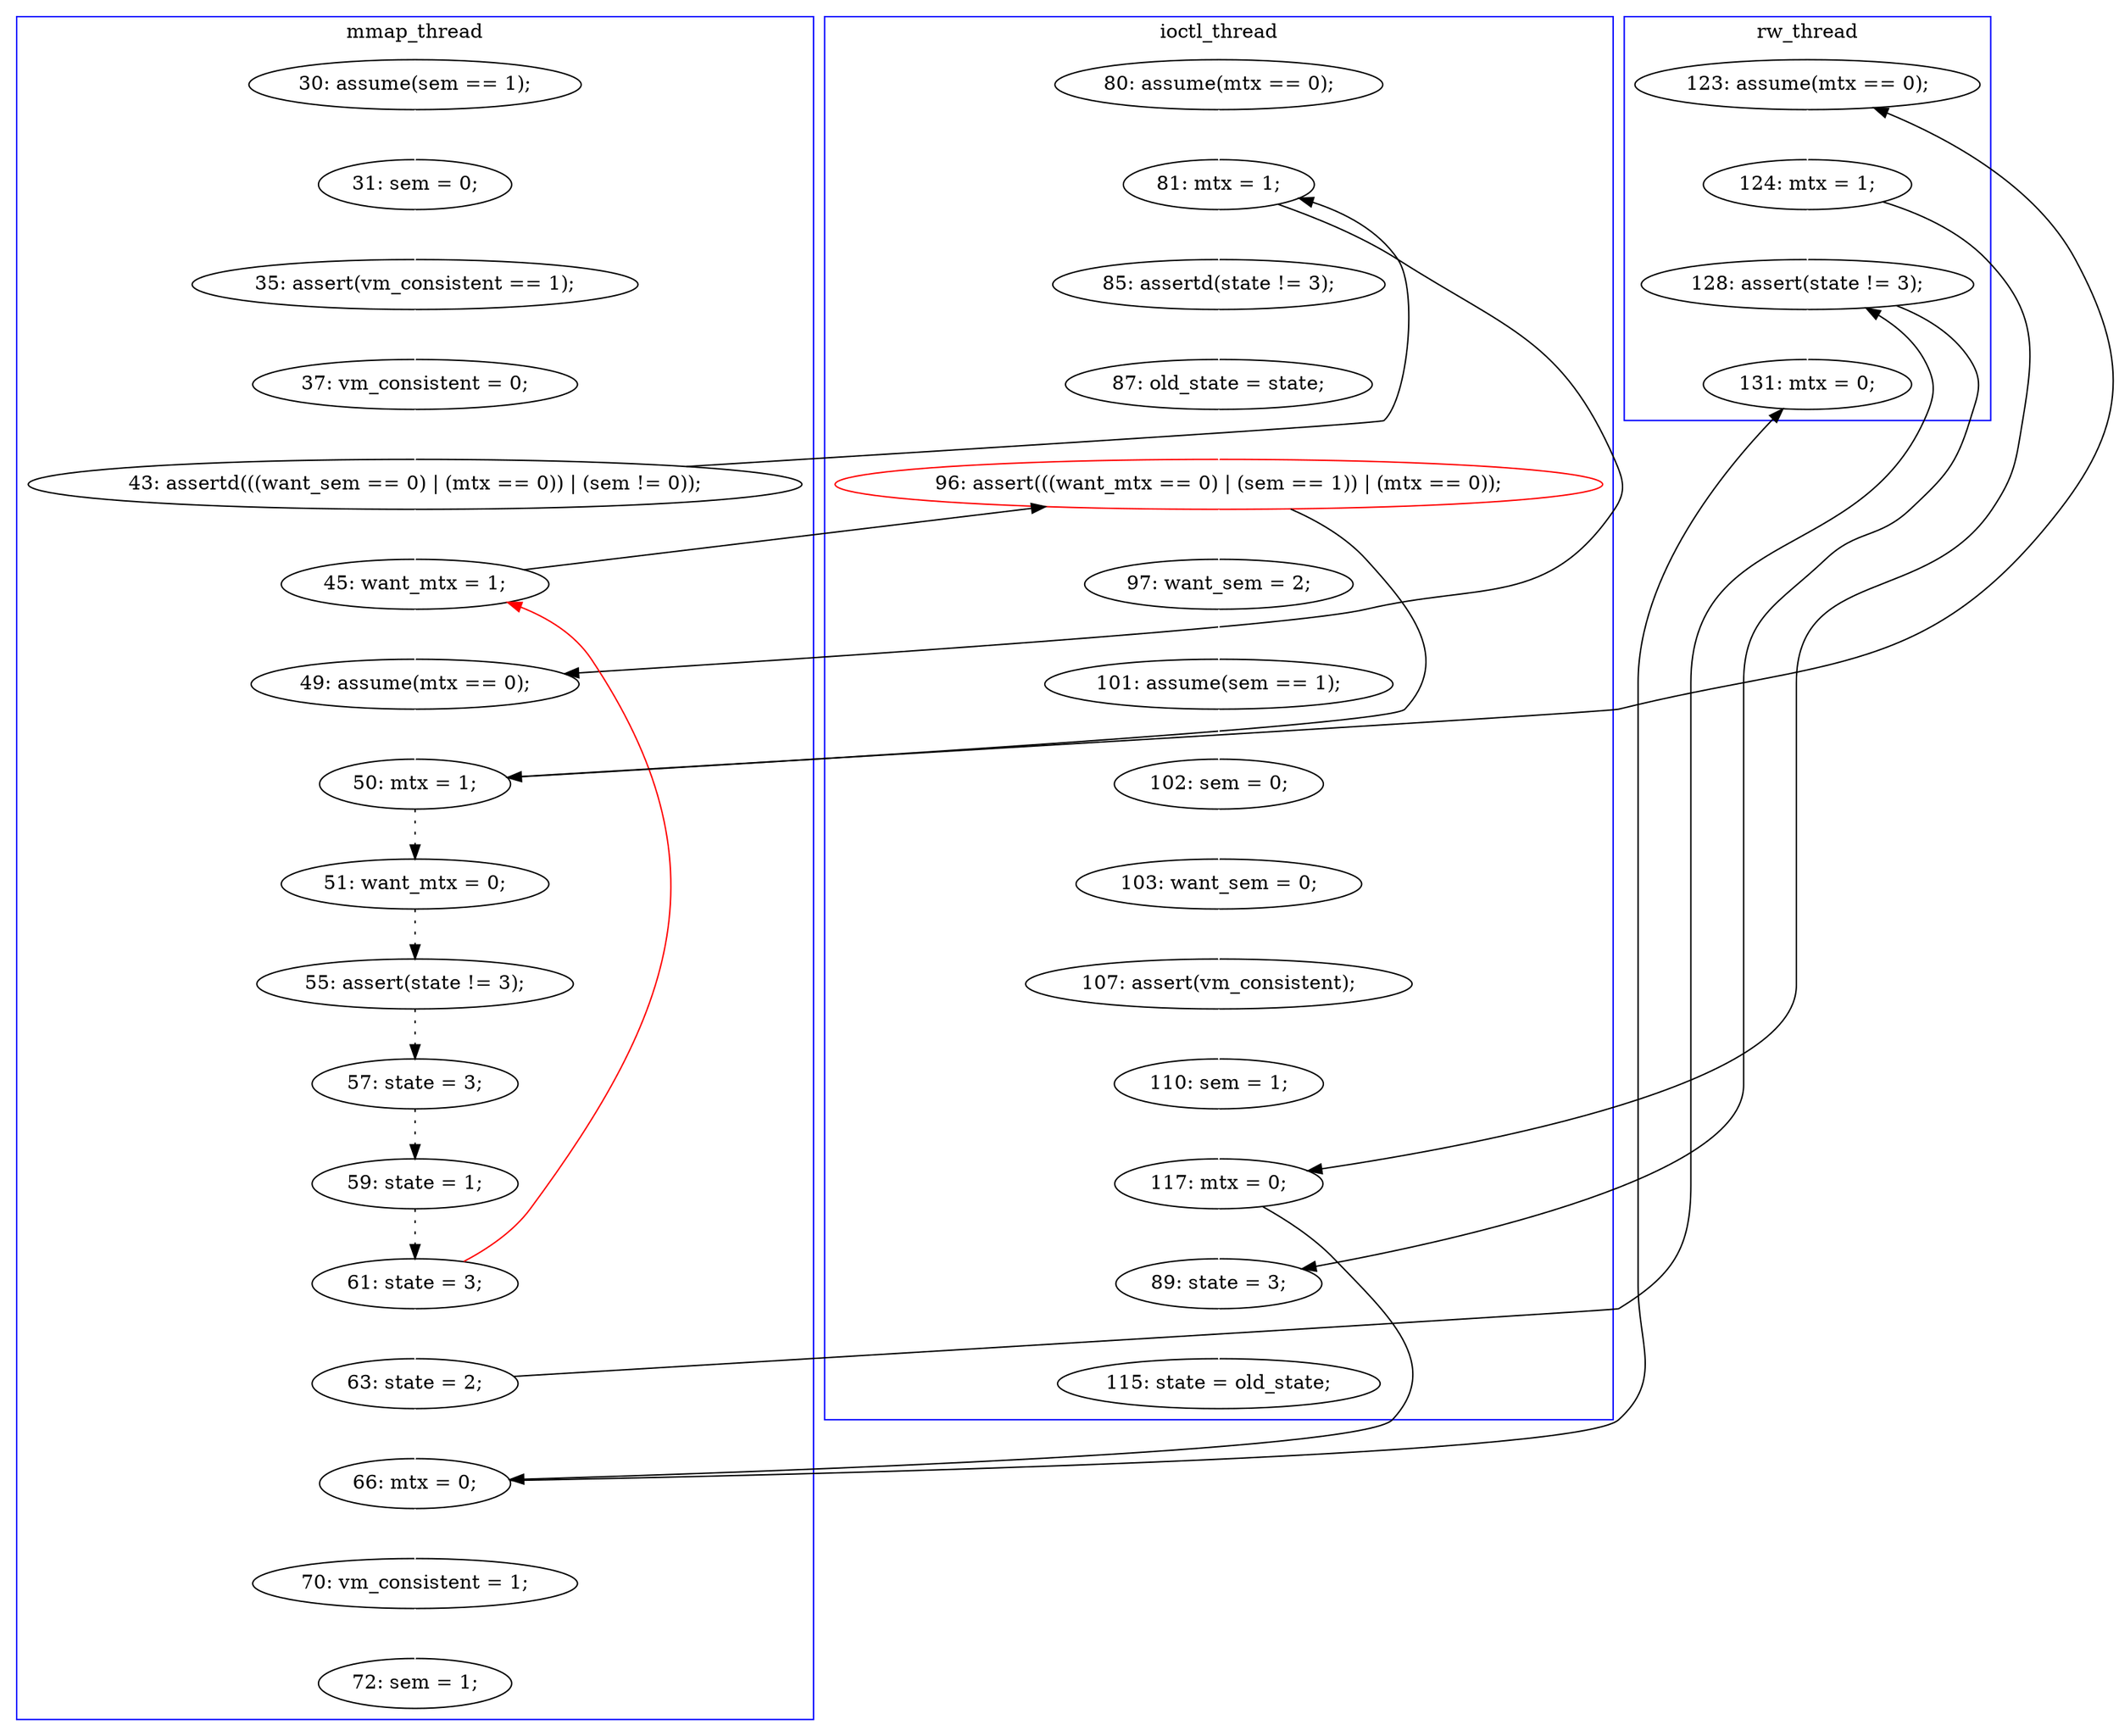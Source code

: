 digraph Counterexample {
	54 -> 55 [color = white, style = solid]
	20 -> 22 [color = white, style = solid]
	11 -> 12 [color = white, style = solid]
	43 -> 45 [color = white, style = solid]
	34 -> 35 [color = black, style = dotted]
	41 -> 43 [color = white, style = solid]
	19 -> 20 [color = white, style = solid]
	18 -> 19 [color = white, style = solid]
	40 -> 44 [color = white, style = solid]
	15 -> 24 [color = black, style = solid, constraint = false]
	29 -> 30 [color = white, style = solid]
	35 -> 37 [color = black, style = dotted]
	45 -> 47 [color = white, style = solid]
	25 -> 26 [color = white, style = solid]
	15 -> 25 [color = white, style = solid]
	31 -> 36 [color = white, style = solid]
	42 -> 43 [color = black, style = solid, constraint = false]
	19 -> 25 [color = black, style = solid, constraint = false]
	32 -> 34 [color = black, style = dotted]
	43 -> 46 [color = black, style = solid, constraint = false]
	13 -> 14 [color = white, style = solid]
	42 -> 54 [color = white, style = solid]
	30 -> 31 [color = white, style = solid]
	14 -> 19 [color = black, style = solid, constraint = false]
	12 -> 13 [color = white, style = solid]
	38 -> 42 [color = white, style = solid]
	40 -> 42 [color = black, style = solid, constraint = false]
	28 -> 29 [color = white, style = solid]
	44 -> 46 [color = white, style = solid]
	14 -> 15 [color = white, style = solid]
	37 -> 41 [color = white, style = solid]
	24 -> 28 [color = white, style = solid]
	22 -> 24 [color = white, style = solid]
	44 -> 54 [color = black, style = solid, constraint = false]
	39 -> 40 [color = white, style = solid]
	26 -> 27 [color = black, style = dotted]
	36 -> 38 [color = white, style = solid]
	41 -> 44 [color = black, style = solid, constraint = false]
	37 -> 15 [color = red, style = solid, constraint = false]
	27 -> 32 [color = black, style = dotted]
	10 -> 11 [color = white, style = solid]
	26 -> 39 [color = black, style = solid, constraint = false]
	24 -> 26 [color = black, style = solid, constraint = false]
	subgraph cluster3 {
		label = rw_thread
		color = blue
		46  [label = "131: mtx = 0;"]
		40  [label = "124: mtx = 1;"]
		39  [label = "123: assume(mtx == 0);"]
		44  [label = "128: assert(state != 3);"]
	}
	subgraph cluster1 {
		label = mmap_thread
		color = blue
		32  [label = "55: assert(state != 3);"]
		27  [label = "51: want_mtx = 0;"]
		14  [label = "43: assertd(((want_sem == 0) | (mtx == 0)) | (sem != 0));"]
		47  [label = "72: sem = 1;"]
		25  [label = "49: assume(mtx == 0);"]
		43  [label = "66: mtx = 0;"]
		12  [label = "35: assert(vm_consistent == 1);"]
		41  [label = "63: state = 2;"]
		26  [label = "50: mtx = 1;"]
		13  [label = "37: vm_consistent = 0;"]
		37  [label = "61: state = 3;"]
		35  [label = "59: state = 1;"]
		34  [label = "57: state = 3;"]
		15  [label = "45: want_mtx = 1;"]
		11  [label = "31: sem = 0;"]
		10  [label = "30: assume(sem == 1);"]
		45  [label = "70: vm_consistent = 1;"]
	}
	subgraph cluster2 {
		label = ioctl_thread
		color = blue
		31  [label = "103: want_sem = 0;"]
		54  [label = "89: state = 3;"]
		20  [label = "85: assertd(state != 3);"]
		36  [label = "107: assert(vm_consistent);"]
		22  [label = "87: old_state = state;"]
		24  [label = "96: assert(((want_mtx == 0) | (sem == 1)) | (mtx == 0));", color = red]
		55  [label = "115: state = old_state;"]
		29  [label = "101: assume(sem == 1);"]
		38  [label = "110: sem = 1;"]
		42  [label = "117: mtx = 0;"]
		19  [label = "81: mtx = 1;"]
		30  [label = "102: sem = 0;"]
		18  [label = "80: assume(mtx == 0);"]
		28  [label = "97: want_sem = 2;"]
	}
}